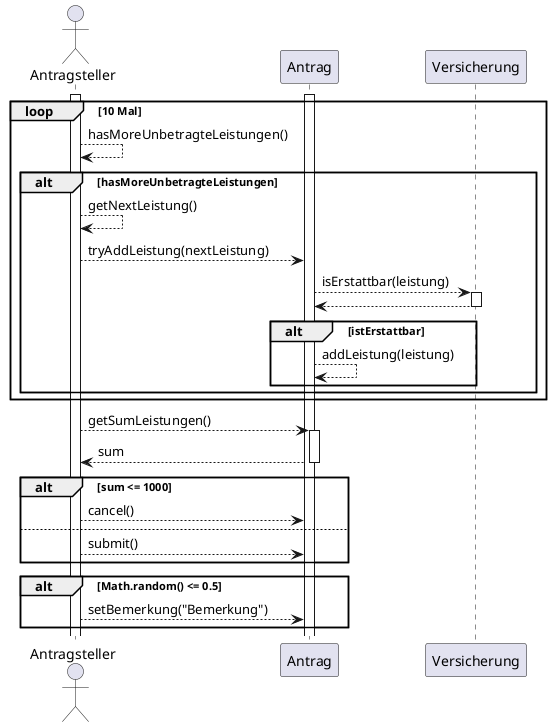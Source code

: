 @startuml bungseinheit 1 Aufgabe 8

actor Antragsteller
participant Antrag
participant Versicherung

activate Antragsteller
activate Antrag

loop 10 Mal
    Antragsteller --> Antragsteller : hasMoreUnbetragteLeistungen()
    alt hasMoreUnbetragteLeistungen
        Antragsteller --> Antragsteller : getNextLeistung()
        Antragsteller --> Antrag : tryAddLeistung(nextLeistung)
        Antrag --> Versicherung : isErstattbar(leistung)
        activate Versicherung
        return
        deactivate Versicherung
        alt istErstattbar
            Antrag --> Antrag : addLeistung(leistung)
        end
    end
end

Antragsteller --> Antrag : getSumLeistungen()
activate Antrag
return sum

alt sum <= 1000
    Antragsteller --> Antrag : cancel()
else
    Antragsteller --> Antrag : submit()
end

alt Math.random() <= 0.5
    Antragsteller --> Antrag : setBemerkung("Bemerkung")
end
@enduml